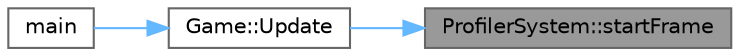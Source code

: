 digraph "ProfilerSystem::startFrame"
{
 // LATEX_PDF_SIZE
  bgcolor="transparent";
  edge [fontname=Helvetica,fontsize=10,labelfontname=Helvetica,labelfontsize=10];
  node [fontname=Helvetica,fontsize=10,shape=box,height=0.2,width=0.4];
  rankdir="RL";
  Node1 [label="ProfilerSystem::startFrame",height=0.2,width=0.4,color="gray40", fillcolor="grey60", style="filled", fontcolor="black",tooltip="Starts the frame."];
  Node1 -> Node2 [dir="back",color="steelblue1",style="solid"];
  Node2 [label="Game::Update",height=0.2,width=0.4,color="grey40", fillcolor="white", style="filled",URL="$class_game.html#a1c5373c68261c54aff03e6abe40fee52",tooltip="Update Function for Game."];
  Node2 -> Node3 [dir="back",color="steelblue1",style="solid"];
  Node3 [label="main",height=0.2,width=0.4,color="grey40", fillcolor="white", style="filled",URL="$main_8cpp.html#a0ddf1224851353fc92bfbff6f499fa97",tooltip="Mains the specified argc."];
}
